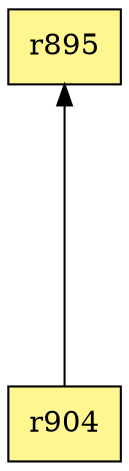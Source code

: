 digraph G {
rankdir=BT;ranksep="2.0";
"r904" [shape=record,fillcolor=khaki1,style=filled,label="{r904}"];
"r895" [shape=record,fillcolor=khaki1,style=filled,label="{r895}"];
"r904" -> "r895"
}